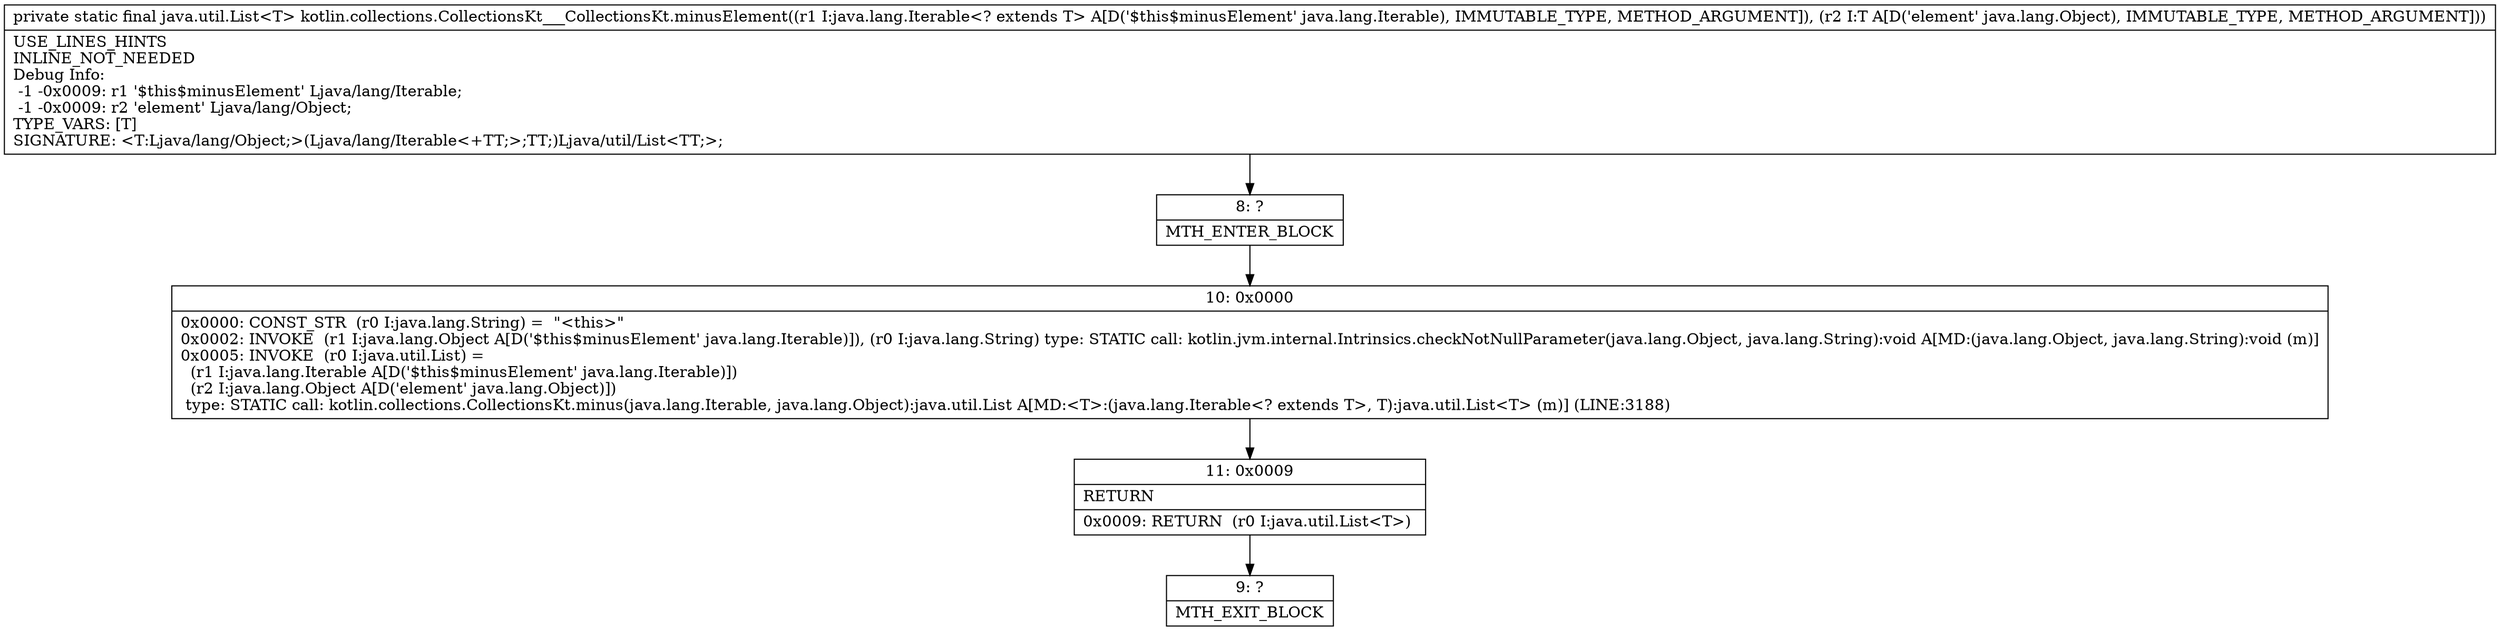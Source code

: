 digraph "CFG forkotlin.collections.CollectionsKt___CollectionsKt.minusElement(Ljava\/lang\/Iterable;Ljava\/lang\/Object;)Ljava\/util\/List;" {
Node_8 [shape=record,label="{8\:\ ?|MTH_ENTER_BLOCK\l}"];
Node_10 [shape=record,label="{10\:\ 0x0000|0x0000: CONST_STR  (r0 I:java.lang.String) =  \"\<this\>\" \l0x0002: INVOKE  (r1 I:java.lang.Object A[D('$this$minusElement' java.lang.Iterable)]), (r0 I:java.lang.String) type: STATIC call: kotlin.jvm.internal.Intrinsics.checkNotNullParameter(java.lang.Object, java.lang.String):void A[MD:(java.lang.Object, java.lang.String):void (m)]\l0x0005: INVOKE  (r0 I:java.util.List) = \l  (r1 I:java.lang.Iterable A[D('$this$minusElement' java.lang.Iterable)])\l  (r2 I:java.lang.Object A[D('element' java.lang.Object)])\l type: STATIC call: kotlin.collections.CollectionsKt.minus(java.lang.Iterable, java.lang.Object):java.util.List A[MD:\<T\>:(java.lang.Iterable\<? extends T\>, T):java.util.List\<T\> (m)] (LINE:3188)\l}"];
Node_11 [shape=record,label="{11\:\ 0x0009|RETURN\l|0x0009: RETURN  (r0 I:java.util.List\<T\>) \l}"];
Node_9 [shape=record,label="{9\:\ ?|MTH_EXIT_BLOCK\l}"];
MethodNode[shape=record,label="{private static final java.util.List\<T\> kotlin.collections.CollectionsKt___CollectionsKt.minusElement((r1 I:java.lang.Iterable\<? extends T\> A[D('$this$minusElement' java.lang.Iterable), IMMUTABLE_TYPE, METHOD_ARGUMENT]), (r2 I:T A[D('element' java.lang.Object), IMMUTABLE_TYPE, METHOD_ARGUMENT]))  | USE_LINES_HINTS\lINLINE_NOT_NEEDED\lDebug Info:\l  \-1 \-0x0009: r1 '$this$minusElement' Ljava\/lang\/Iterable;\l  \-1 \-0x0009: r2 'element' Ljava\/lang\/Object;\lTYPE_VARS: [T]\lSIGNATURE: \<T:Ljava\/lang\/Object;\>(Ljava\/lang\/Iterable\<+TT;\>;TT;)Ljava\/util\/List\<TT;\>;\l}"];
MethodNode -> Node_8;Node_8 -> Node_10;
Node_10 -> Node_11;
Node_11 -> Node_9;
}

